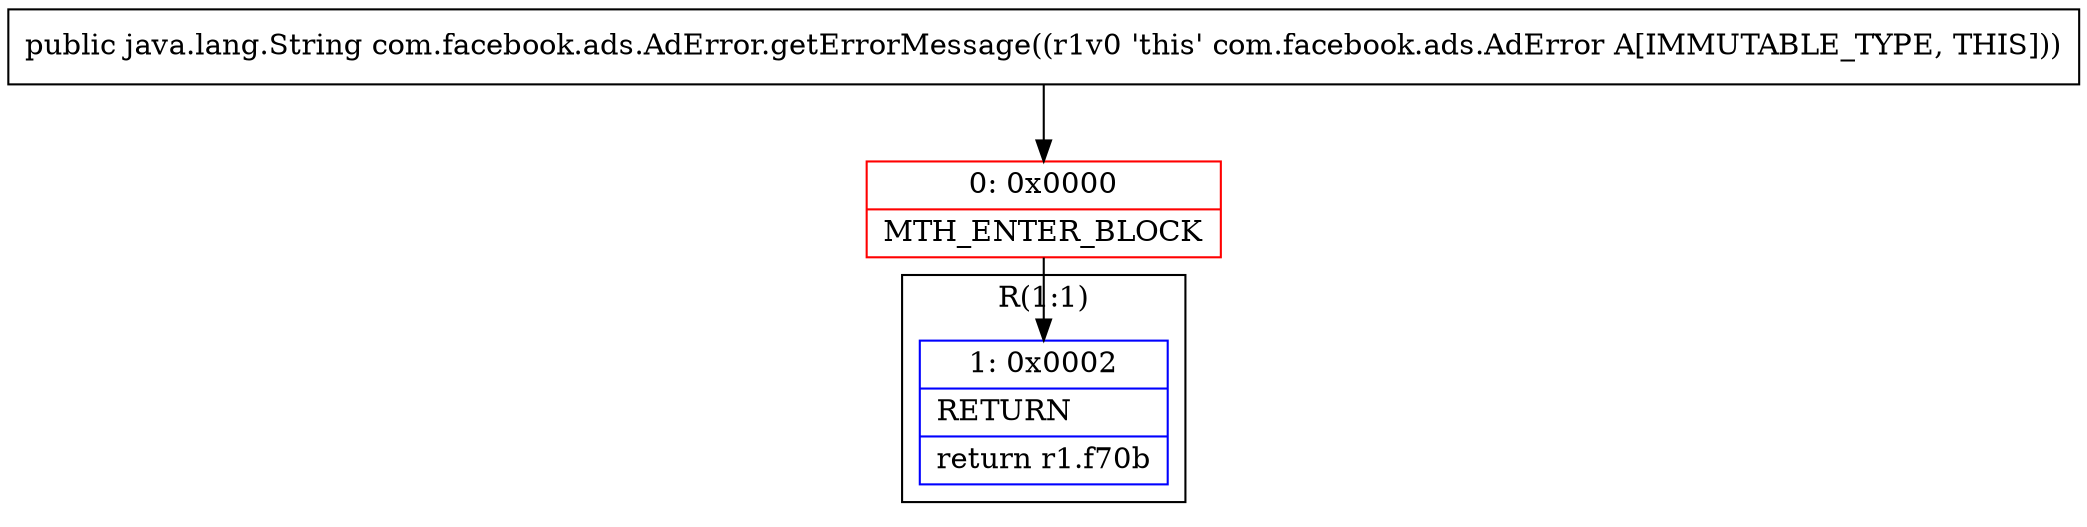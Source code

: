 digraph "CFG forcom.facebook.ads.AdError.getErrorMessage()Ljava\/lang\/String;" {
subgraph cluster_Region_496987018 {
label = "R(1:1)";
node [shape=record,color=blue];
Node_1 [shape=record,label="{1\:\ 0x0002|RETURN\l|return r1.f70b\l}"];
}
Node_0 [shape=record,color=red,label="{0\:\ 0x0000|MTH_ENTER_BLOCK\l}"];
MethodNode[shape=record,label="{public java.lang.String com.facebook.ads.AdError.getErrorMessage((r1v0 'this' com.facebook.ads.AdError A[IMMUTABLE_TYPE, THIS])) }"];
MethodNode -> Node_0;
Node_0 -> Node_1;
}

